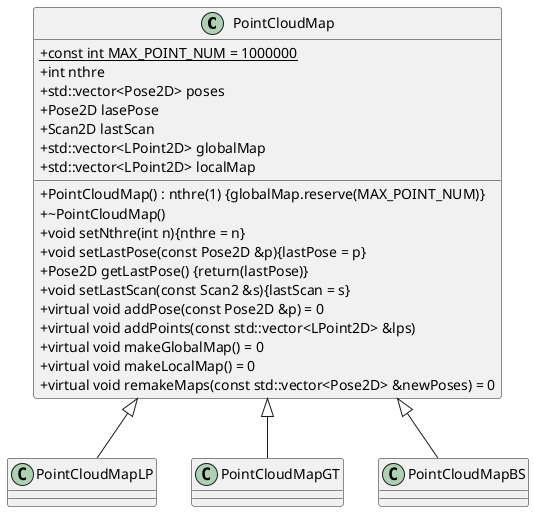 @startuml

skinparam classAttributeIconSize 0

class PointCloudMap{
    + {static} const int MAX_POINT_NUM = 1000000
    + int nthre
    + std::vector<Pose2D> poses
    + Pose2D lasePose
    + Scan2D lastScan
    + std::vector<LPoint2D> globalMap
    + std::vector<LPoint2D> localMap
    + PointCloudMap() : nthre(1) {globalMap.reserve(MAX_POINT_NUM)}
    + ~PointCloudMap()
    + void setNthre(int n){nthre = n}
    + void setLastPose(const Pose2D &p){lastPose = p}
    + Pose2D getLastPose() {return(lastPose)}
    + void setLastScan(const Scan2 &s){lastScan = s}
    + virtual void addPose(const Pose2D &p) = 0
    + virtual void addPoints(const std::vector<LPoint2D> &lps)
    + virtual void makeGlobalMap() = 0
    + virtual void makeLocalMap() = 0
    + virtual void remakeMaps(const std::vector<Pose2D> &newPoses) = 0
}

PointCloudMap <|-- PointCloudMapLP
PointCloudMap <|-- PointCloudMapGT
PointCloudMap <|-- PointCloudMapBS

@enduml
